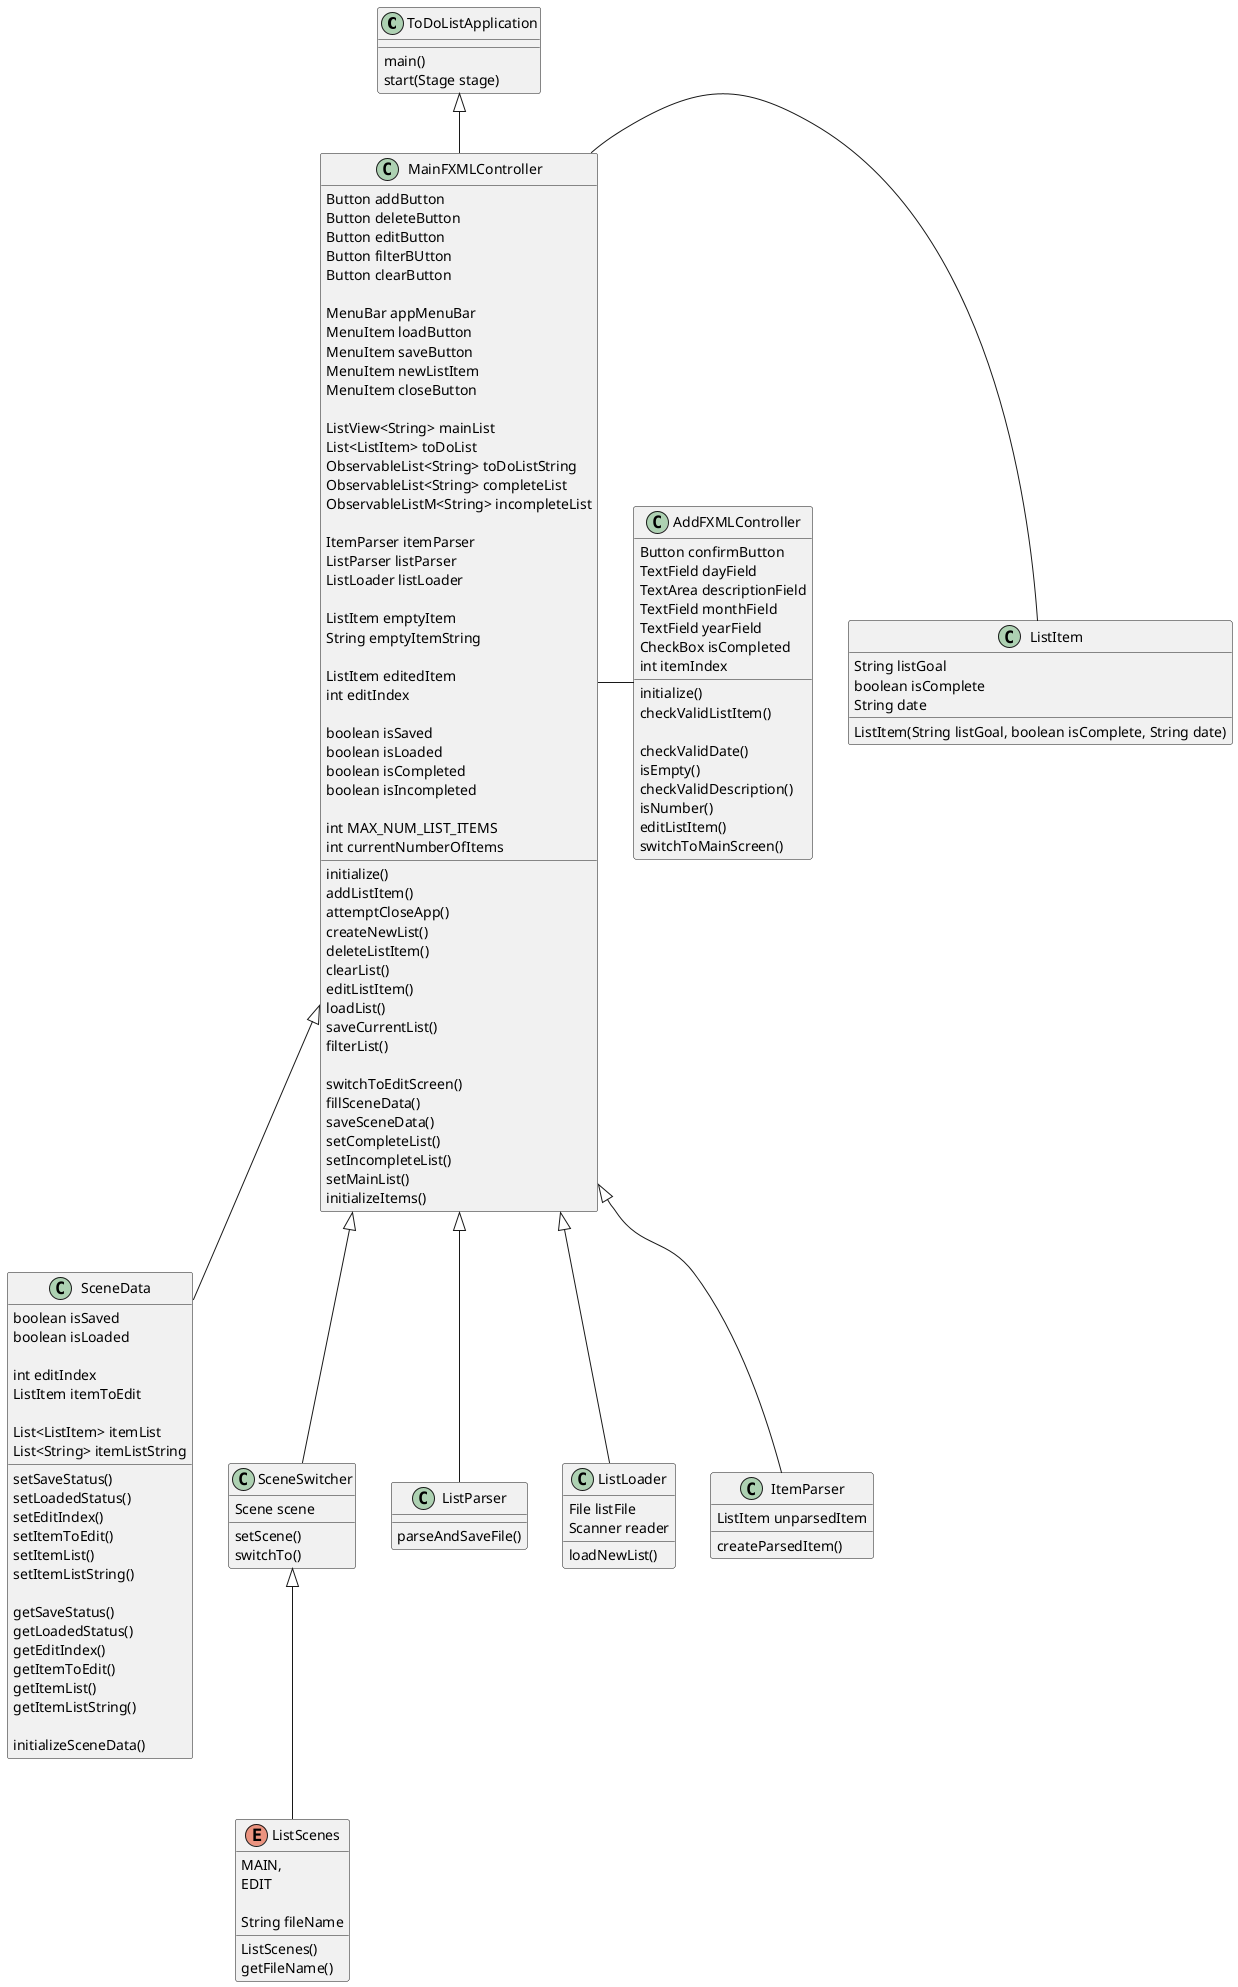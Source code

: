 @startuml
'https://plantuml.com/class-diagram

' The application class will follow the requirements of containing only the launch command, and
' enough code to launch the first GUI in the start method.
class ToDoListApplication
{
main()
start(Stage stage)
}

' This class deals with all the events inside the app and how they will relate to the
' other bits of code associated with the app. The main flow of traffic will be through this class.
class MainFXMLController
{
Button addButton
Button deleteButton
Button editButton
Button filterBUtton
Button clearButton

MenuBar appMenuBar
MenuItem loadButton
MenuItem saveButton
MenuItem newListItem
MenuItem closeButton

ListView<String> mainList
List<ListItem> toDoList
ObservableList<String> toDoListString
ObservableList<String> completeList
ObservableListM<String> incompleteList

ItemParser itemParser
ListParser listParser
ListLoader listLoader

ListItem emptyItem
String emptyItemString

ListItem editedItem
int editIndex

boolean isSaved
boolean isLoaded
boolean isCompleted
boolean isIncompleted

int MAX_NUM_LIST_ITEMS
int currentNumberOfItems

initialize()
addListItem()
attemptCloseApp()
createNewList()
deleteListItem()
clearList()
editListItem()
loadList()
saveCurrentList()
filterList()

switchToEditScreen()
fillSceneData()
saveSceneData()
setCompleteList()
setIncompleteList()
setMainList()
initializeItems()
}
' This will be an object that holds a list of objects that contain data about each
' item in the list, hence the name listItem
class ListItem
{
    String listGoal
    boolean isComplete
    String date
    ListItem(String listGoal, boolean isComplete, String date)
}

' Responsible for creating a new edited element and verifying it as a valid edited item
class AddFXMLController
{
Button confirmButton
TextField dayField
TextArea descriptionField
TextField monthField
TextField yearField
CheckBox isCompleted
int itemIndex

initialize()
checkValidListItem()

checkValidDate()
isEmpty()
checkValidDescription()
isNumber()
editListItem()
switchToMainScreen()
}

' Responsible for saving the main scenes state and a helper class for passing data
' between controller classes
class SceneData
{
boolean isSaved
boolean isLoaded

int editIndex
ListItem itemToEdit

List<ListItem> itemList
List<String> itemListString

setSaveStatus()
setLoadedStatus()
setEditIndex()
setItemToEdit()
setItemList()
setItemListString()

getSaveStatus()
getLoadedStatus()
getEditIndex()
getItemToEdit()
getItemList()
getItemListString()

initializeSceneData()
}

' Responsible for initializing scene switches
class SceneSwitcher
{
Scene scene

setScene()
switchTo()
}

' Responsible for storing each scene and to be referenced by SceneSwitcher
enum ListScenes
{
MAIN,
EDIT

String fileName
ListScenes()
getFileName()
}

' Responsible for creating parsed text files using the data given in the list object
class ListParser
{
    parseAndSaveFile()
}

' Responsible for loading a list using saved (unedited, parsed) list text files, and formatting them into
' an object for use
class ListLoader
{
File listFile
Scanner reader

loadNewList()
}

' Responsible for parsing a singular item into a viewable string to be stored in a list of parsed items
' for viewing by the user
class ItemParser
{
ListItem unparsedItem

createParsedItem()
}

' Main idea of the abstraction of my program
ToDoListApplication <|-- MainFXMLController
MainFXMLController - ListItem
MainFXMLController - AddFXMLController
MainFXMLController <|-- SceneData
MainFXMLController <|-- SceneSwitcher
SceneSwitcher <|-- ListScenes
MainFXMLController <|-- ListParser
MainFXMLController <|-- ListLoader
MainFXMLController <|-- ItemParser


@enduml
